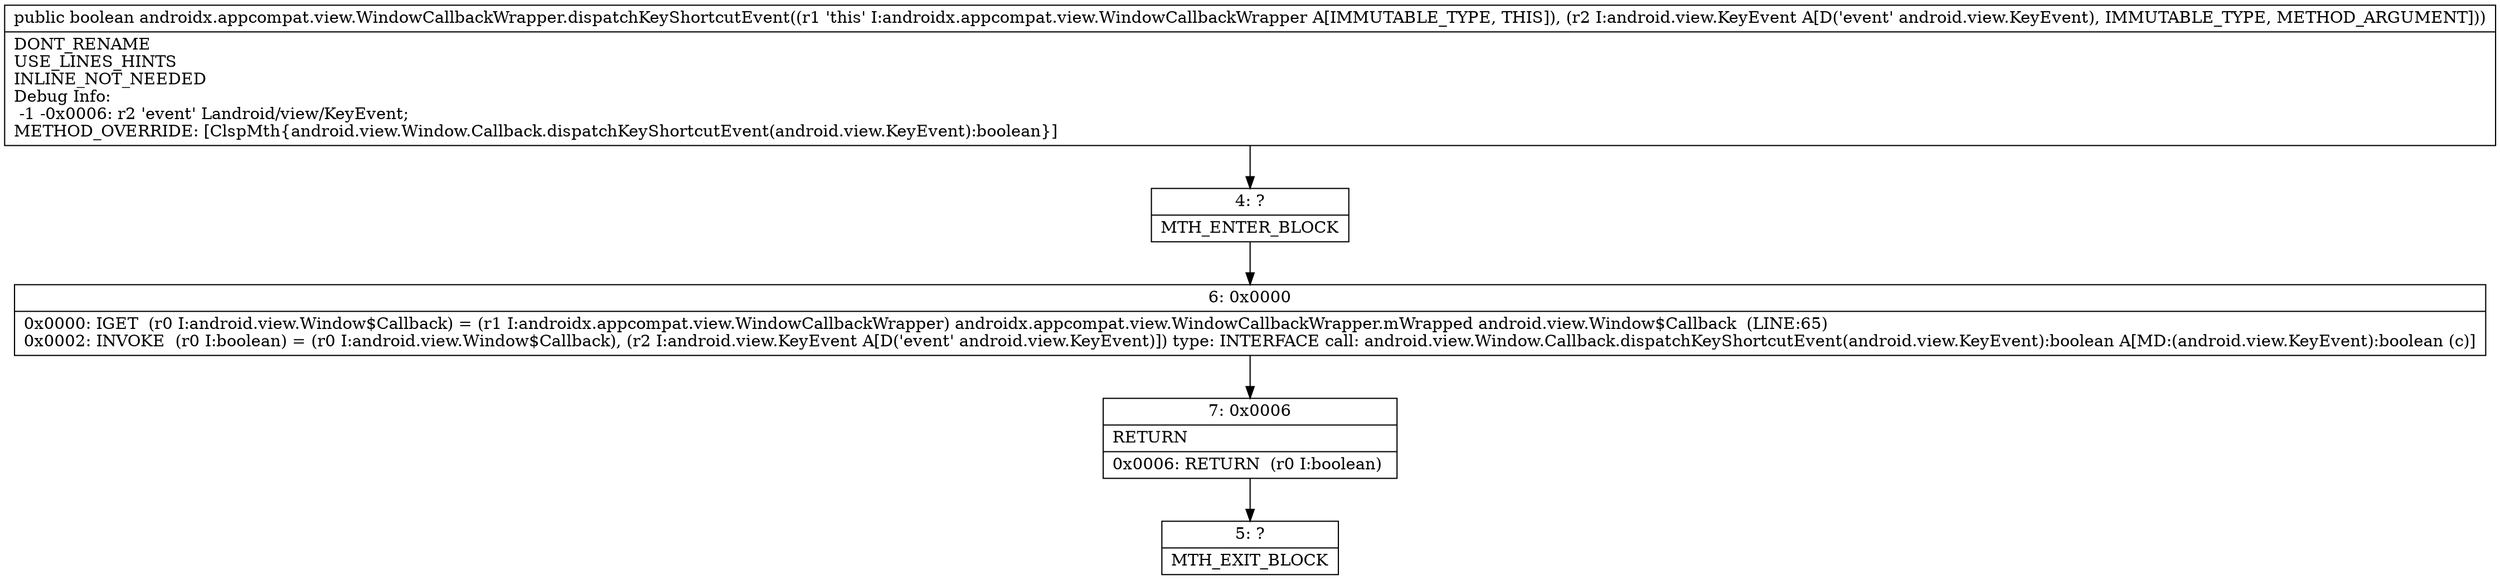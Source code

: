 digraph "CFG forandroidx.appcompat.view.WindowCallbackWrapper.dispatchKeyShortcutEvent(Landroid\/view\/KeyEvent;)Z" {
Node_4 [shape=record,label="{4\:\ ?|MTH_ENTER_BLOCK\l}"];
Node_6 [shape=record,label="{6\:\ 0x0000|0x0000: IGET  (r0 I:android.view.Window$Callback) = (r1 I:androidx.appcompat.view.WindowCallbackWrapper) androidx.appcompat.view.WindowCallbackWrapper.mWrapped android.view.Window$Callback  (LINE:65)\l0x0002: INVOKE  (r0 I:boolean) = (r0 I:android.view.Window$Callback), (r2 I:android.view.KeyEvent A[D('event' android.view.KeyEvent)]) type: INTERFACE call: android.view.Window.Callback.dispatchKeyShortcutEvent(android.view.KeyEvent):boolean A[MD:(android.view.KeyEvent):boolean (c)]\l}"];
Node_7 [shape=record,label="{7\:\ 0x0006|RETURN\l|0x0006: RETURN  (r0 I:boolean) \l}"];
Node_5 [shape=record,label="{5\:\ ?|MTH_EXIT_BLOCK\l}"];
MethodNode[shape=record,label="{public boolean androidx.appcompat.view.WindowCallbackWrapper.dispatchKeyShortcutEvent((r1 'this' I:androidx.appcompat.view.WindowCallbackWrapper A[IMMUTABLE_TYPE, THIS]), (r2 I:android.view.KeyEvent A[D('event' android.view.KeyEvent), IMMUTABLE_TYPE, METHOD_ARGUMENT]))  | DONT_RENAME\lUSE_LINES_HINTS\lINLINE_NOT_NEEDED\lDebug Info:\l  \-1 \-0x0006: r2 'event' Landroid\/view\/KeyEvent;\lMETHOD_OVERRIDE: [ClspMth\{android.view.Window.Callback.dispatchKeyShortcutEvent(android.view.KeyEvent):boolean\}]\l}"];
MethodNode -> Node_4;Node_4 -> Node_6;
Node_6 -> Node_7;
Node_7 -> Node_5;
}


